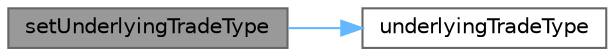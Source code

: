 digraph "setUnderlyingTradeType"
{
 // INTERACTIVE_SVG=YES
 // LATEX_PDF_SIZE
  bgcolor="transparent";
  edge [fontname=Helvetica,fontsize=10,labelfontname=Helvetica,labelfontsize=10];
  node [fontname=Helvetica,fontsize=10,shape=box,height=0.2,width=0.4];
  rankdir="LR";
  Node1 [label="setUnderlyingTradeType",height=0.2,width=0.4,color="gray40", fillcolor="grey60", style="filled", fontcolor="black",tooltip="Set the original trade."];
  Node1 -> Node2 [color="steelblue1",style="solid"];
  Node2 [label="underlyingTradeType",height=0.2,width=0.4,color="grey40", fillcolor="white", style="filled",URL="$classore_1_1data_1_1_failed_trade.html#a7aed1beabe8b44d69b3454b313304a21",tooltip="Get the original trade."];
}
